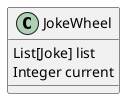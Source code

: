 @startuml
'https://plantuml.com/class-diagram

class JokeWheel {
List[Joke] list
Integer current
}

@enduml